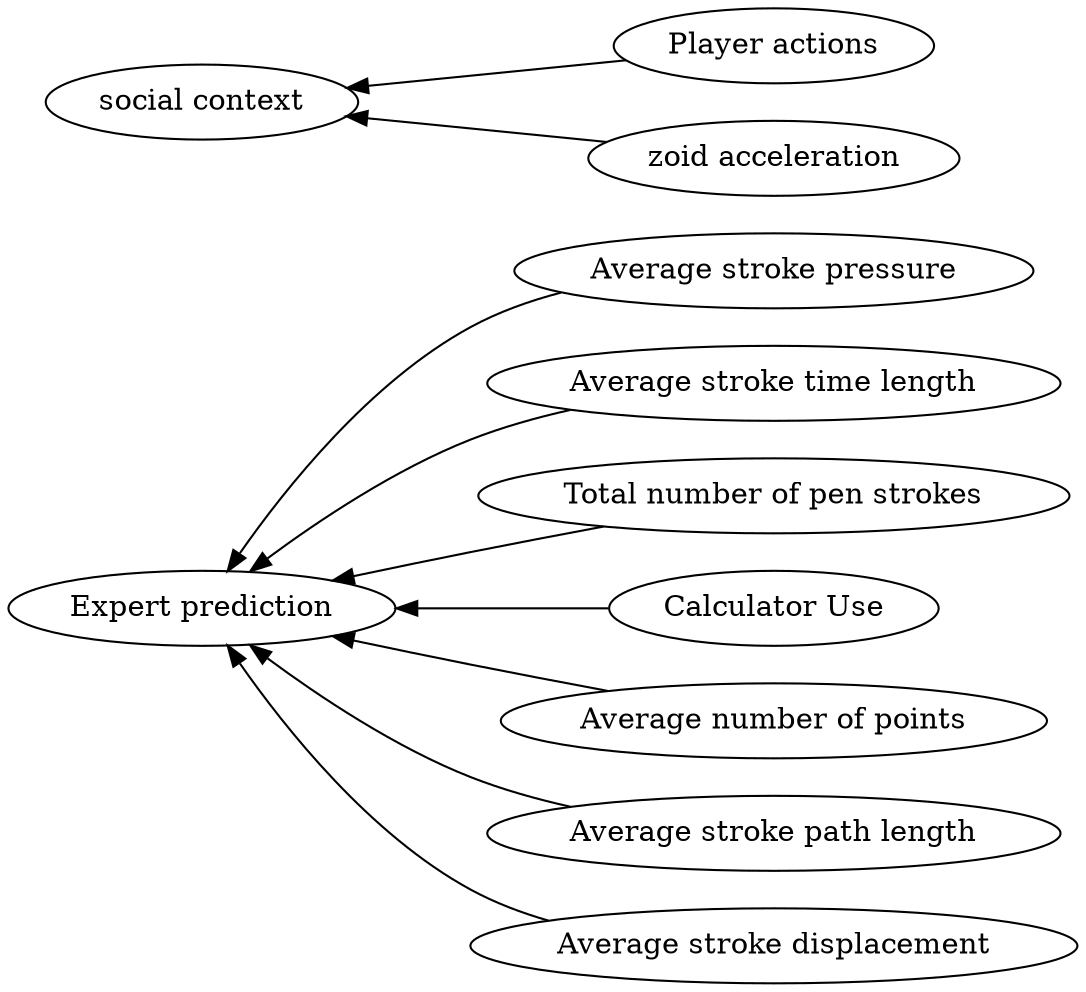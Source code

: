 digraph Test {
	rankdir=RL
	size="15,15"
	overlap=false
	splines=true
	{rank=same; "Average stroke pressure" "Average stroke time length" "Player actions" "Total number of pen strokes" "Calculator Use" "Average number of points" "Average stroke path length" "Average stroke displacement" "zoid acceleration";}
	{rank=same; "social context" "Expert prediction";}
	"Calculator Use" [href="https://scholar.google.com/scholar?hl=en&q=An%20Interactive%20Table%20for%20Supporting%20Participation%20Balance%20in%20Face-to-Face%20Collaborative%20Learning"]
	"Calculator Use" -> "Expert prediction"
	"Total number of pen strokes" [href="https://scholar.google.com/scholar?hl=en&q=An%20Interactive%20Table%20for%20Supporting%20Participation%20Balance%20in%20Face-to-Face%20Collaborative%20Learning"]
	"Total number of pen strokes" -> "Expert prediction"
	"Average number of points" [href="https://scholar.google.com/scholar?hl=en&q=An%20Interactive%20Table%20for%20Supporting%20Participation%20Balance%20in%20Face-to-Face%20Collaborative%20Learning"]
	"Average number of points" -> "Expert prediction"
	"Average stroke time length" [href="https://scholar.google.com/scholar?hl=en&q=An%20Interactive%20Table%20for%20Supporting%20Participation%20Balance%20in%20Face-to-Face%20Collaborative%20Learning"]
	"Average stroke time length" -> "Expert prediction"
	"Average stroke path length" [href="https://scholar.google.com/scholar?hl=en&q=An%20Interactive%20Table%20for%20Supporting%20Participation%20Balance%20in%20Face-to-Face%20Collaborative%20Learning"]
	"Average stroke path length" -> "Expert prediction"
	"Average stroke displacement" [href="https://scholar.google.com/scholar?hl=en&q=An%20Interactive%20Table%20for%20Supporting%20Participation%20Balance%20in%20Face-to-Face%20Collaborative%20Learning"]
	"Average stroke displacement" -> "Expert prediction"
	"Average stroke pressure" [href="https://scholar.google.com/scholar?hl=en&q=An%20Interactive%20Table%20for%20Supporting%20Participation%20Balance%20in%20Face-to-Face%20Collaborative%20Learning"]
	"Average stroke pressure" -> "Expert prediction"
	"Player actions" [href="https://scholar.google.com/scholar?hl=en&q=An%20Interactive%20Table%20for%20Supporting%20Participation%20Balance%20in%20Face-to-Face%20Collaborative%20Learning"]
	"Player actions" -> "social context"
	"zoid acceleration" [href="https://scholar.google.com/scholar?hl=en&q=An%20Interactive%20Table%20for%20Supporting%20Participation%20Balance%20in%20Face-to-Face%20Collaborative%20Learning"]
	"zoid acceleration" -> "social context"
}
